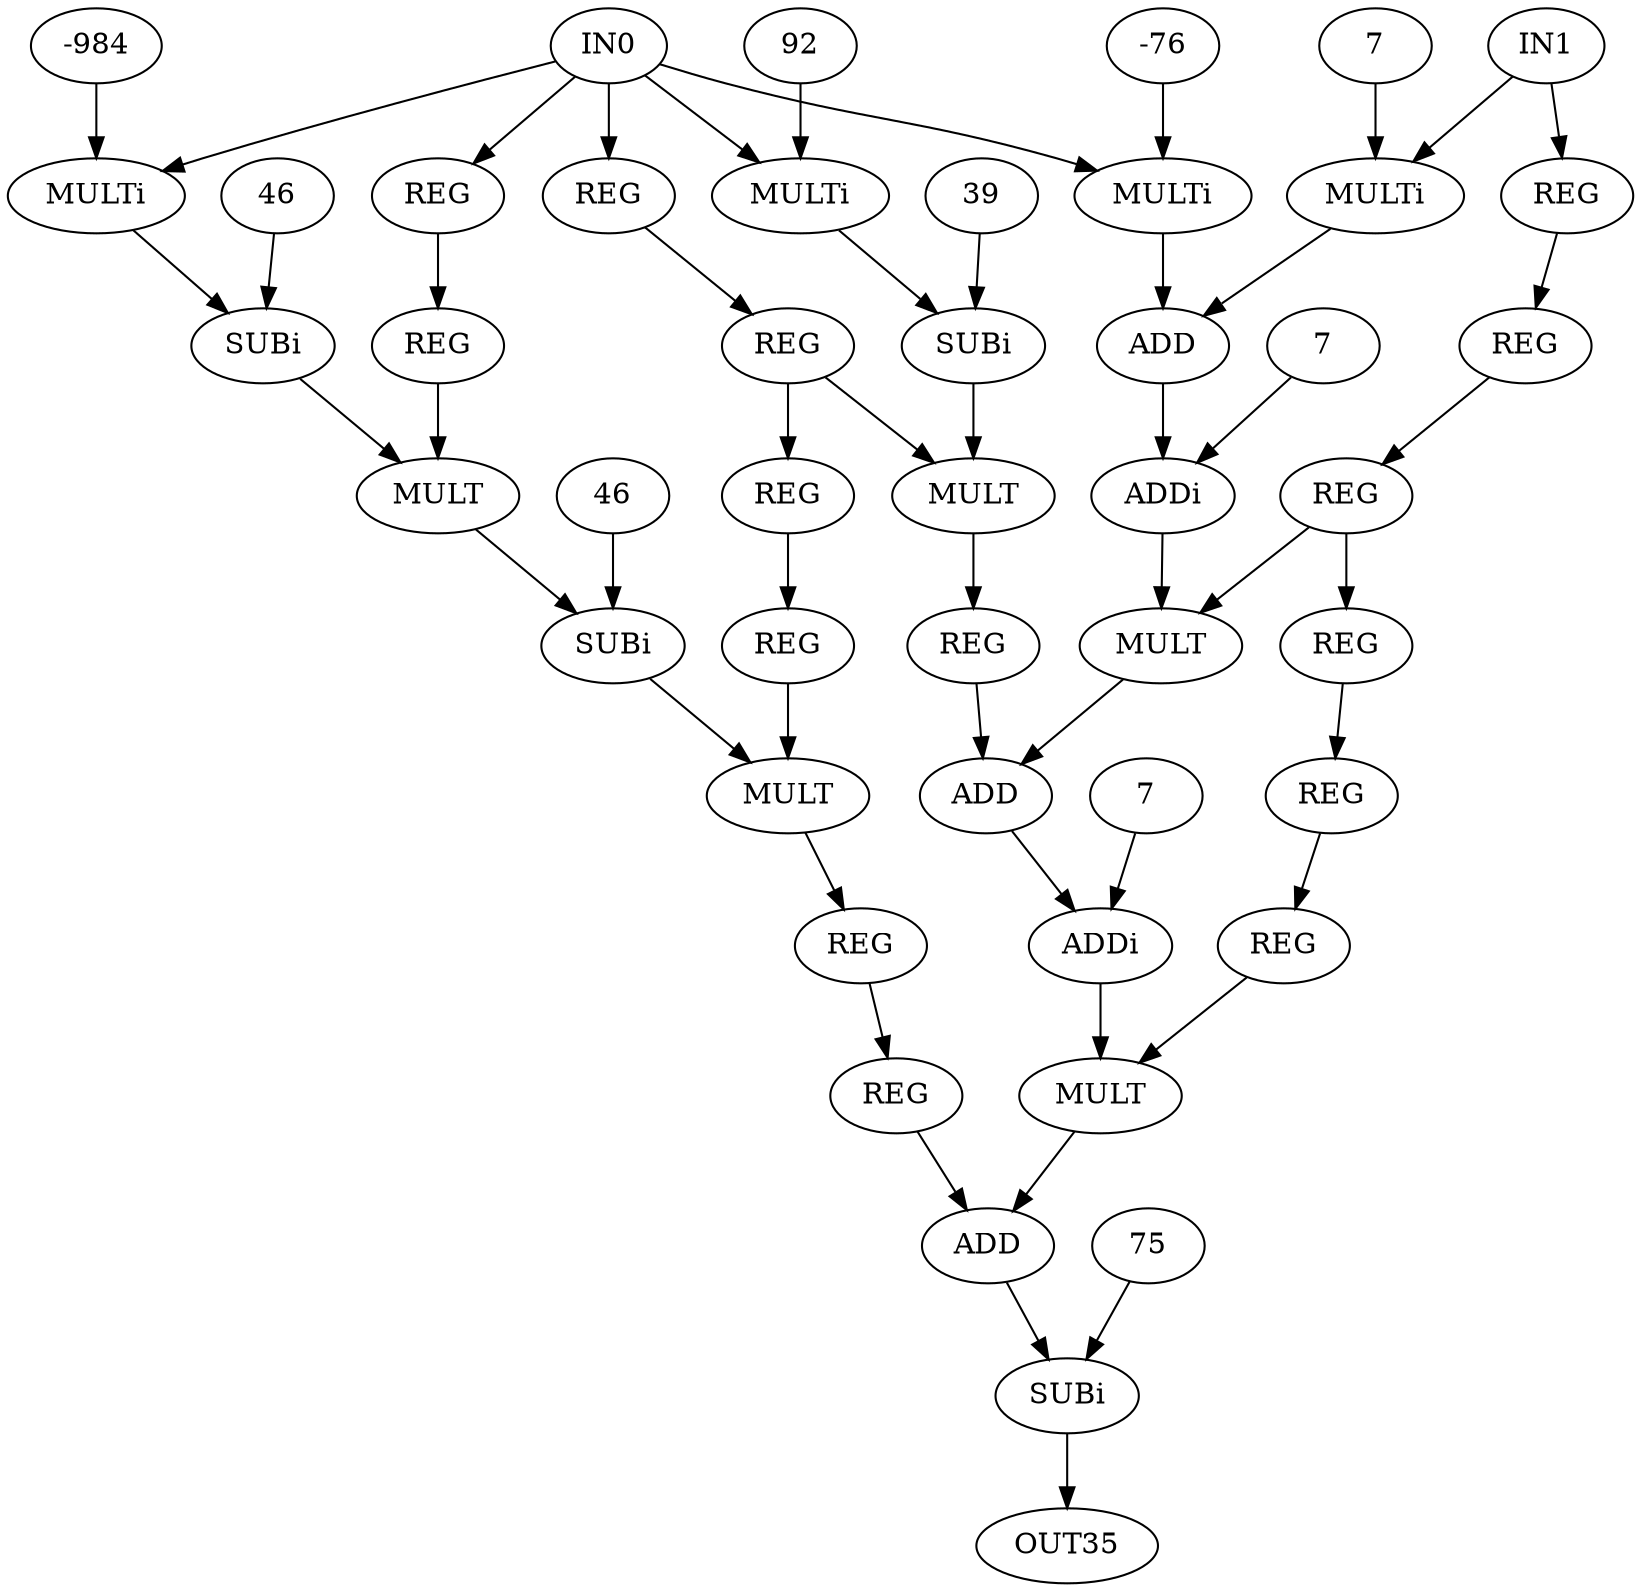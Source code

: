 digraph Sgfilter{
 0 [ label = IN0 ]
 1 [ label = IN1 ]
 2 [ label = REG]
 3 [ label = REG]
 4 [ label = REG]
 5 [ label = REG]
 6 [ label = REG]
 7 [ label = REG]
 8 [ label = REG]
 9 [ label = REG]
 10 [ label = REG]
 11 [ label = REG]
 12 [ label = REG]
 13 [ label = REG]
 14 [ label = REG]
 15 [ label = REG]
 16 [ label = REG]
 17 [ label = MULTi, VALUE = 92]
 "17.92"[ label = 92 ]
 18 [ label = MULTi, VALUE = -984]
 "18.-984"[ label = -984 ]
 19 [ label = MULTi, VALUE = -76]
 "19.-76"[ label = -76 ]
 20 [ label = MULTi, VALUE = 7]
 "20.7"[ label = 7 ]
 21 [ label = SUBi, VALUE = 46]
 "21.46"[ label = 46 ]
 22 [ label = SUBi, VALUE = 39]
 "22.39"[ label = 39 ]
 23 [ label = ADD]
 24 [ label = MULT]
 25 [ label = MULT]
 26 [ label = ADDi, VALUE = 7]
 "26.7"[ label = 7 ]
 27 [ label = SUBi, VALUE = 46]
 "27.46"[ label = 46 ]
 28 [ label = MULT]
 29 [ label = MULT]
 30 [ label = ADD]
 31 [ label = ADDi, VALUE = 7]
 "31.7"[ label = 7 ]
 32 [ label = MULT]
 33 [ label = ADD]
 34 [ label = SUBi, VALUE = 75]
 "34.75"[ label = 75 ]
 35 [ label = OUT35 ]
 0 -> 17
 0 -> 18
 0 -> 19
 0 -> 12
 0 -> 2
 1 -> 20
 1 -> 6
 2 -> 3
 3 -> 4
 3 -> 25
 4 -> 5
 5 -> 29
 6 -> 7
 7 -> 8
 8 -> 9
 8 -> 28
 9 -> 10
 10 -> 11
 11 -> 32
 12 -> 13
 13 -> 24
 14 -> 30
 15 -> 16
 16 -> 33
 "17.92" -> 17
 17 -> 22
 "18.-984" -> 18
 18 -> 21
 "19.-76" -> 19
 19 -> 23
 "20.7" -> 20
 20 -> 23
 "21.46" -> 21
 21 -> 24
 "22.39" -> 22
 22 -> 25
 23 -> 26
 24 -> 27
 25 -> 14
 "26.7" -> 26
 26 -> 28
 "27.46" -> 27
 27 -> 29
 28 -> 30
 29 -> 15
 30 -> 31
 "31.7" -> 31
 31 -> 32
 32 -> 33
 33 -> 34
 "34.75" -> 34
 34 -> 35
}
